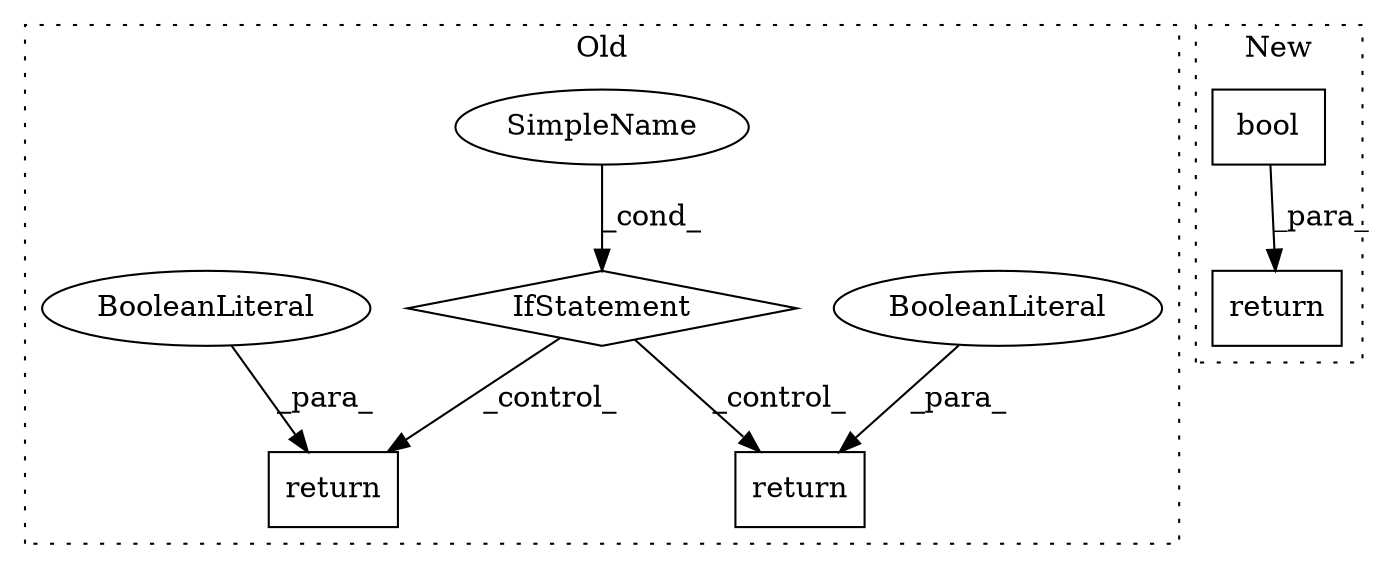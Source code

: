 digraph G {
subgraph cluster0 {
1 [label="return" a="41" s="6036" l="7" shape="box"];
4 [label="BooleanLiteral" a="9" s="6043" l="4" shape="ellipse"];
5 [label="IfStatement" a="25" s="5968,6026" l="4,2" shape="diamond"];
6 [label="SimpleName" a="42" s="" l="" shape="ellipse"];
7 [label="return" a="41" s="6069" l="7" shape="box"];
8 [label="BooleanLiteral" a="9" s="6076" l="5" shape="ellipse"];
label = "Old";
style="dotted";
}
subgraph cluster1 {
2 [label="bool" a="32" s="6517,6576" l="5,1" shape="box"];
3 [label="return" a="41" s="6510" l="7" shape="box"];
label = "New";
style="dotted";
}
2 -> 3 [label="_para_"];
4 -> 1 [label="_para_"];
5 -> 1 [label="_control_"];
5 -> 7 [label="_control_"];
6 -> 5 [label="_cond_"];
8 -> 7 [label="_para_"];
}